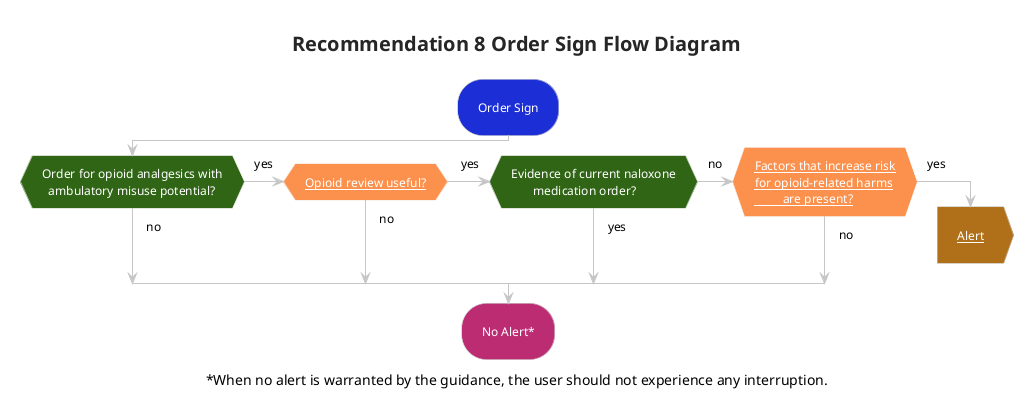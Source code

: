 @startuml flow_rec08_ordersign
!theme carbon-gray
skinparam hyperlinkColor white
<style>
activityDiagram {
 FontColor white
 RoundCorner 50
 arrow {
  FontColor: Black
 }
 diamond {
  BackgroundColor #fc914d
 }
}
</style>
title Recommendation 8 Order Sign Flow Diagram
#1C2ED5:Order Sign; 
#306516:if (Order for opioid analgesics with\n  ambulatory misuse potential?) then (no)
(yes) elseif ([[subroutines.html#opioid-review-useful Opioid review useful?]]) then (no)
#306516:(yes) elseif (Evidence of current naloxone\n       medication order?) then (yes)
(no) elseif ([[subroutines.html#recommendation-8-factors-that-increase-risk-for-opioid-related-harms Factors that increase risk\nfor opioid-related harms\n         are present?]]) then (no)
else (yes) 
#b06f19:[[user-interaction-alerts.html#recommendation-8-alert Alert]];<<output>>
kill
endif
#BC2C73:No Alert*;
caption ~*When no alert is warranted by the guidance, the user should not experience any interruption.
@enduml